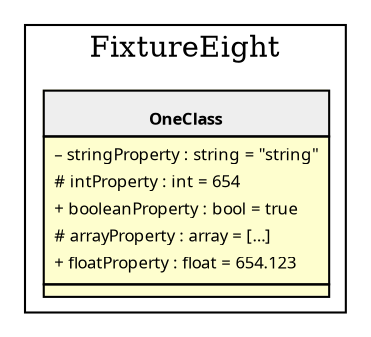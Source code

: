 graph {
  graph [name="G" overlap="false" rankdir="TB"]
  node [fontname="Verdana" fontsize=8 shape="none" margin=0 fillcolor="#FEFECE" style="filled"]
  edge [fontname="Verdana" fontsize=8]
  subgraph cluster_0 {
    label = "FixtureEight"
    "FixtureEight\\OneClass" [shape="none" label=<
<table cellspacing="0" border="0" cellborder="1">
    <tr><td bgcolor="#eeeeee"><b><br/>OneClass</b></td></tr>
    <tr><td><table border="0" cellspacing="0" cellpadding="2">
    <tr><td align="left">– stringProperty : string = "string"</td></tr>
    <tr><td align="left"># intProperty : int = 654</td></tr>
    <tr><td align="left">+ booleanProperty : bool = true</td></tr>
    <tr><td align="left"># arrayProperty : array = […]</td></tr>
    <tr><td align="left">+ floatProperty : float = 654.123</td></tr>
</table></td></tr>
    <tr><td></td></tr>
</table>>]
  }
}
